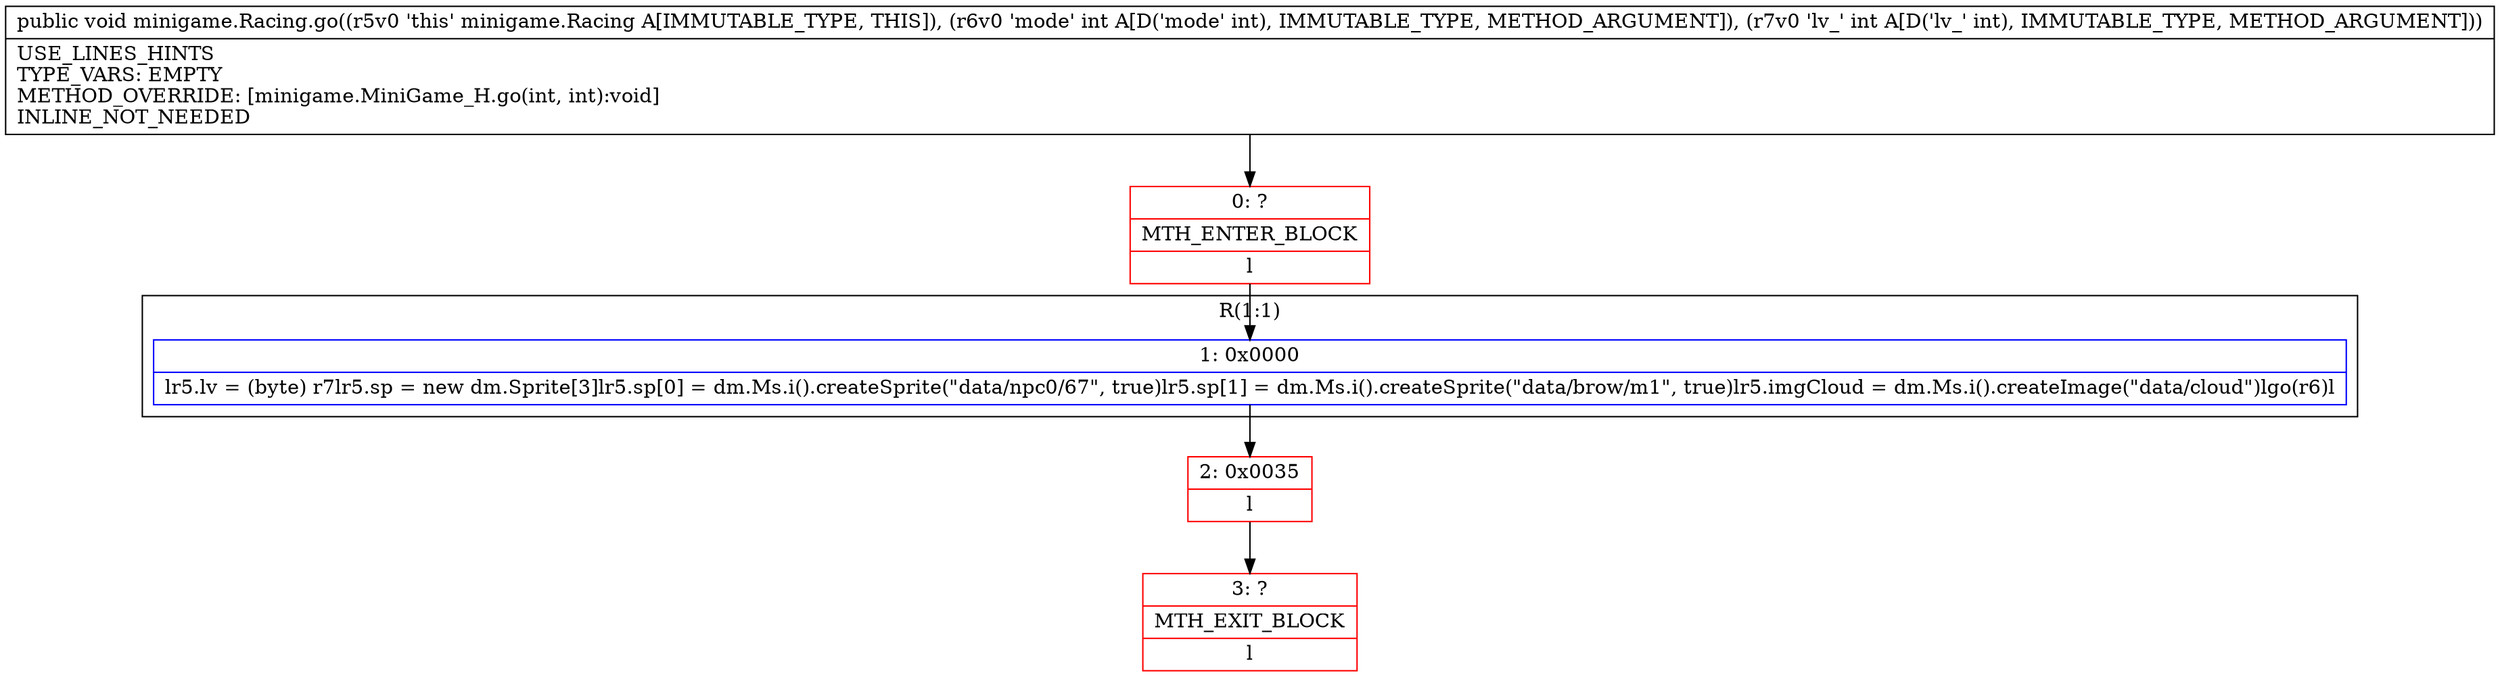 digraph "CFG forminigame.Racing.go(II)V" {
subgraph cluster_Region_1784078999 {
label = "R(1:1)";
node [shape=record,color=blue];
Node_1 [shape=record,label="{1\:\ 0x0000|lr5.lv = (byte) r7lr5.sp = new dm.Sprite[3]lr5.sp[0] = dm.Ms.i().createSprite(\"data\/npc0\/67\", true)lr5.sp[1] = dm.Ms.i().createSprite(\"data\/brow\/m1\", true)lr5.imgCloud = dm.Ms.i().createImage(\"data\/cloud\")lgo(r6)l}"];
}
Node_0 [shape=record,color=red,label="{0\:\ ?|MTH_ENTER_BLOCK\l|l}"];
Node_2 [shape=record,color=red,label="{2\:\ 0x0035|l}"];
Node_3 [shape=record,color=red,label="{3\:\ ?|MTH_EXIT_BLOCK\l|l}"];
MethodNode[shape=record,label="{public void minigame.Racing.go((r5v0 'this' minigame.Racing A[IMMUTABLE_TYPE, THIS]), (r6v0 'mode' int A[D('mode' int), IMMUTABLE_TYPE, METHOD_ARGUMENT]), (r7v0 'lv_' int A[D('lv_' int), IMMUTABLE_TYPE, METHOD_ARGUMENT]))  | USE_LINES_HINTS\lTYPE_VARS: EMPTY\lMETHOD_OVERRIDE: [minigame.MiniGame_H.go(int, int):void]\lINLINE_NOT_NEEDED\l}"];
MethodNode -> Node_0;
Node_1 -> Node_2;
Node_0 -> Node_1;
Node_2 -> Node_3;
}

